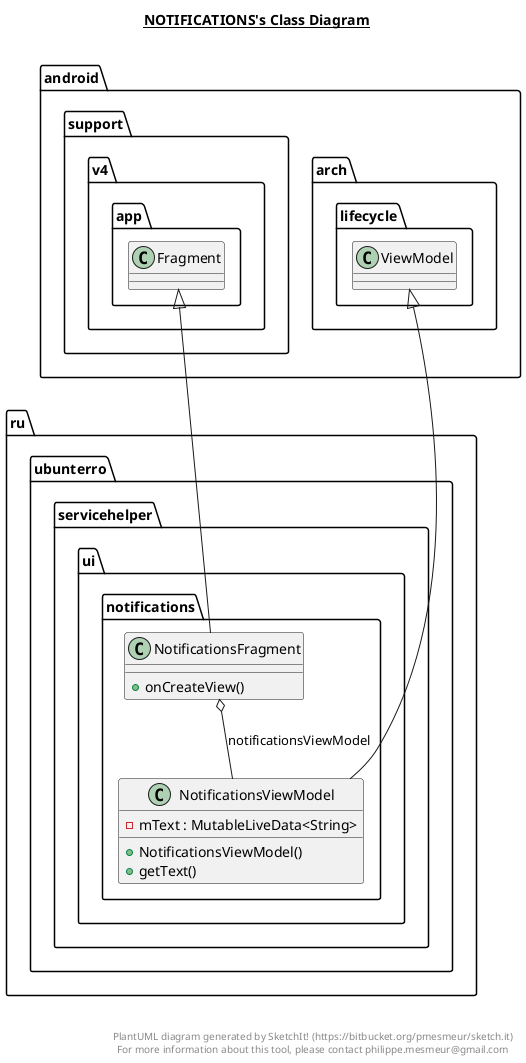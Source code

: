 @startuml

title __NOTIFICATIONS's Class Diagram__\n

  namespace ru.ubunterro.servicehelper {
    namespace ui.notifications {
      class ru.ubunterro.servicehelper.ui.notifications.NotificationsFragment {
          + onCreateView()
      }
    }
  }
  

  namespace ru.ubunterro.servicehelper {
    namespace ui.notifications {
      class ru.ubunterro.servicehelper.ui.notifications.NotificationsViewModel {
          - mText : MutableLiveData<String>
          + NotificationsViewModel()
          + getText()
      }
    }
  }
  

  ru.ubunterro.servicehelper.ui.notifications.NotificationsFragment -up-|> android.support.v4.app.Fragment
  ru.ubunterro.servicehelper.ui.notifications.NotificationsFragment o-- ru.ubunterro.servicehelper.ui.notifications.NotificationsViewModel : notificationsViewModel
  ru.ubunterro.servicehelper.ui.notifications.NotificationsViewModel -up-|> android.arch.lifecycle.ViewModel


right footer


PlantUML diagram generated by SketchIt! (https://bitbucket.org/pmesmeur/sketch.it)
For more information about this tool, please contact philippe.mesmeur@gmail.com
endfooter

@enduml
